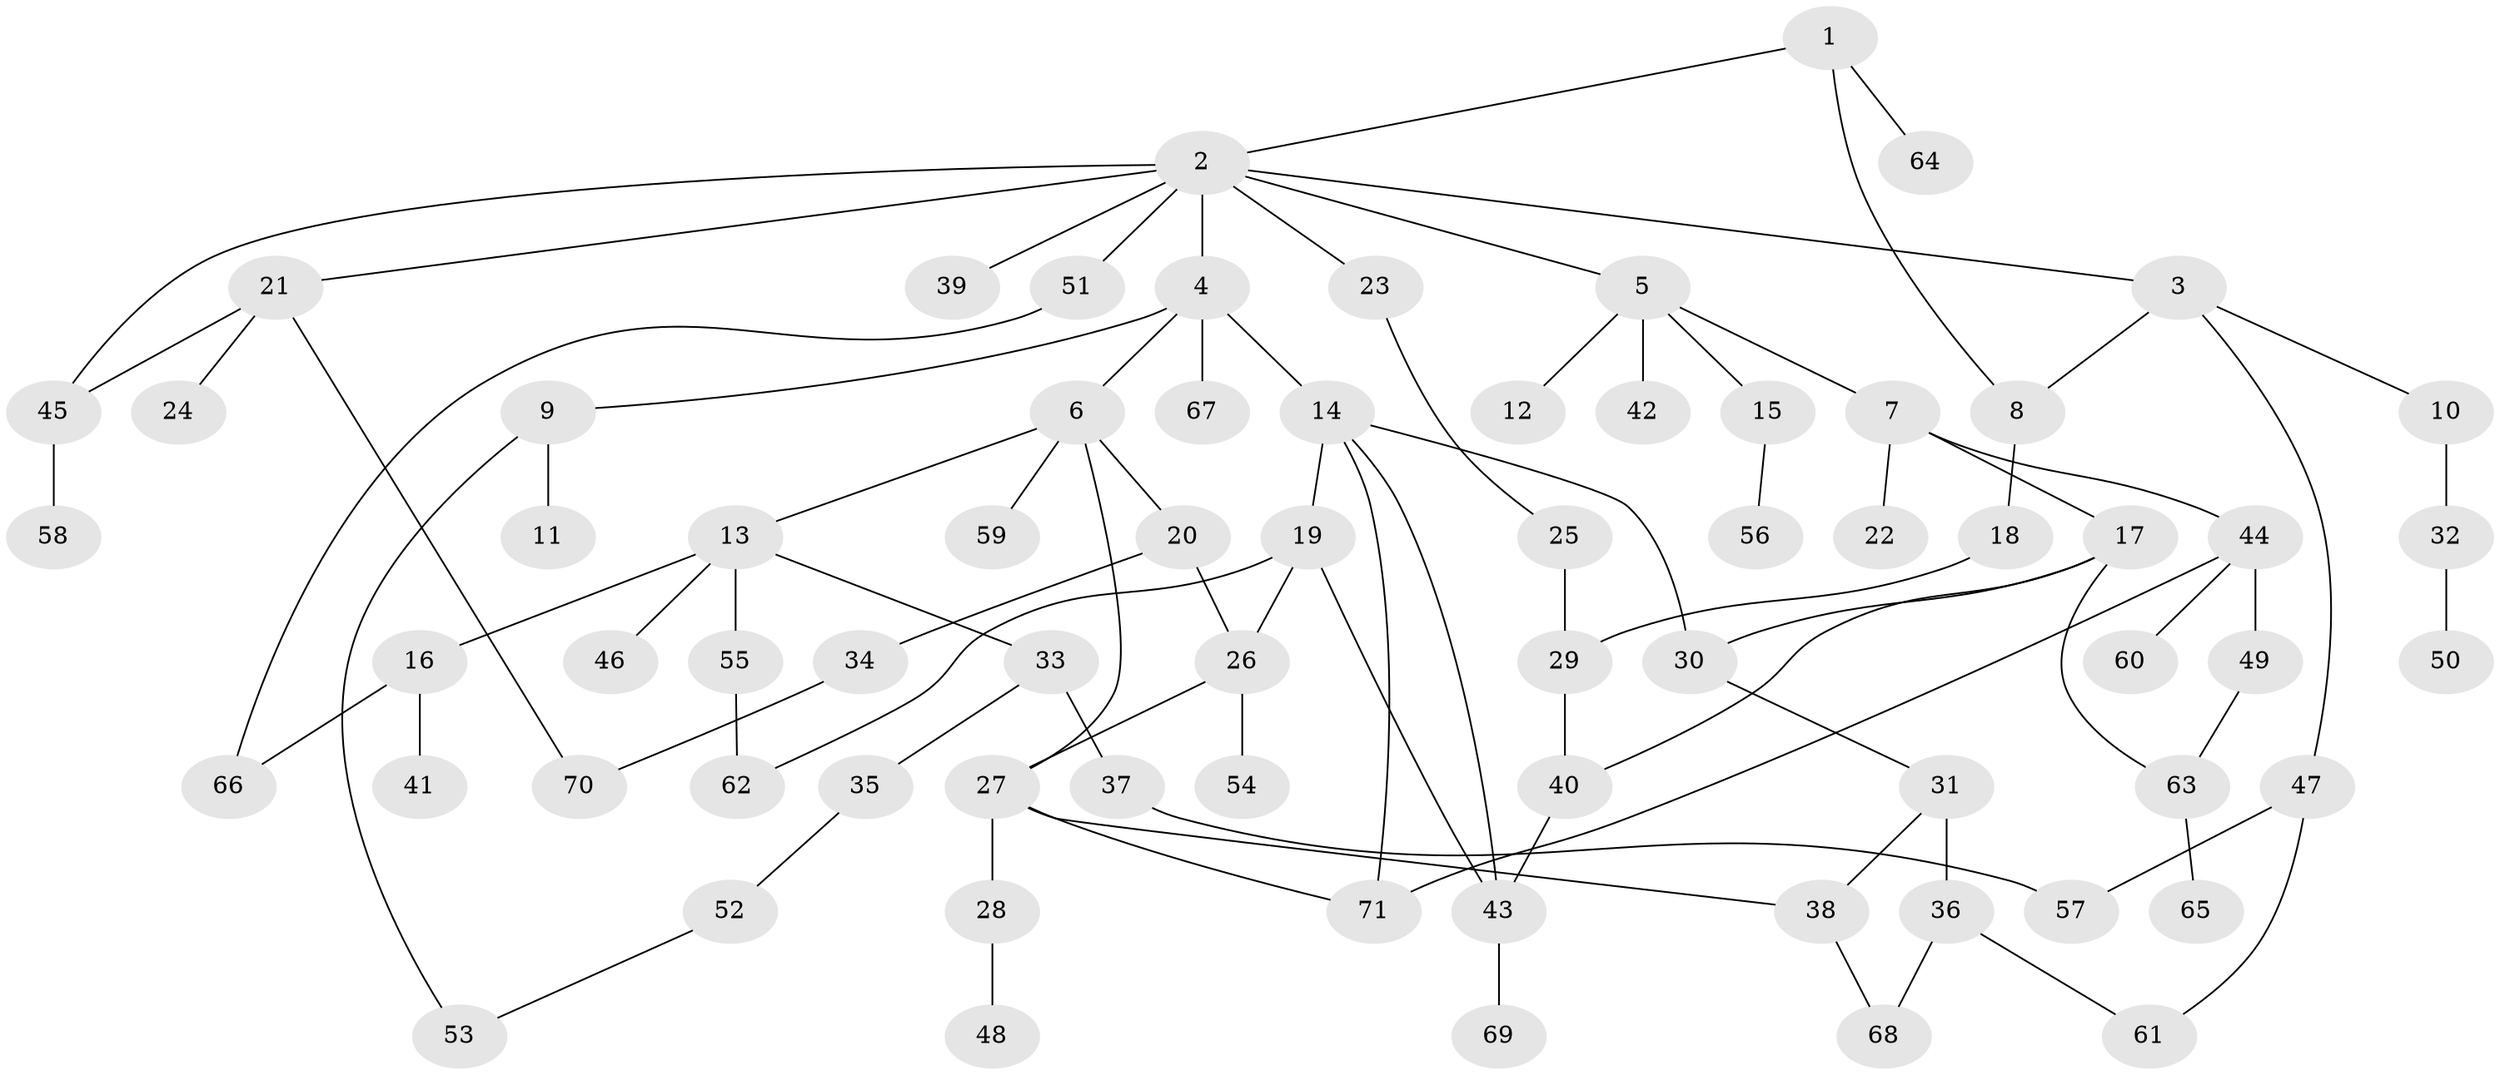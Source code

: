 // coarse degree distribution, {2: 0.32558139534883723, 9: 0.023255813953488372, 5: 0.046511627906976744, 4: 0.11627906976744186, 6: 0.09302325581395349, 1: 0.27906976744186046, 3: 0.11627906976744186}
// Generated by graph-tools (version 1.1) at 2025/23/03/03/25 07:23:33]
// undirected, 71 vertices, 90 edges
graph export_dot {
graph [start="1"]
  node [color=gray90,style=filled];
  1;
  2;
  3;
  4;
  5;
  6;
  7;
  8;
  9;
  10;
  11;
  12;
  13;
  14;
  15;
  16;
  17;
  18;
  19;
  20;
  21;
  22;
  23;
  24;
  25;
  26;
  27;
  28;
  29;
  30;
  31;
  32;
  33;
  34;
  35;
  36;
  37;
  38;
  39;
  40;
  41;
  42;
  43;
  44;
  45;
  46;
  47;
  48;
  49;
  50;
  51;
  52;
  53;
  54;
  55;
  56;
  57;
  58;
  59;
  60;
  61;
  62;
  63;
  64;
  65;
  66;
  67;
  68;
  69;
  70;
  71;
  1 -- 2;
  1 -- 8;
  1 -- 64;
  2 -- 3;
  2 -- 4;
  2 -- 5;
  2 -- 21;
  2 -- 23;
  2 -- 39;
  2 -- 51;
  2 -- 45;
  3 -- 10;
  3 -- 47;
  3 -- 8;
  4 -- 6;
  4 -- 9;
  4 -- 14;
  4 -- 67;
  5 -- 7;
  5 -- 12;
  5 -- 15;
  5 -- 42;
  6 -- 13;
  6 -- 20;
  6 -- 59;
  6 -- 27;
  7 -- 17;
  7 -- 22;
  7 -- 44;
  8 -- 18;
  9 -- 11;
  9 -- 53;
  10 -- 32;
  13 -- 16;
  13 -- 33;
  13 -- 46;
  13 -- 55;
  14 -- 19;
  14 -- 43;
  14 -- 30;
  14 -- 71;
  15 -- 56;
  16 -- 41;
  16 -- 66;
  17 -- 30;
  17 -- 40;
  17 -- 63;
  18 -- 29;
  19 -- 43;
  19 -- 62;
  19 -- 26;
  20 -- 26;
  20 -- 34;
  21 -- 24;
  21 -- 45;
  21 -- 70;
  23 -- 25;
  25 -- 29;
  26 -- 27;
  26 -- 54;
  27 -- 28;
  27 -- 38;
  27 -- 71;
  28 -- 48;
  29 -- 40;
  30 -- 31;
  31 -- 36;
  31 -- 38;
  32 -- 50;
  33 -- 35;
  33 -- 37;
  34 -- 70;
  35 -- 52;
  36 -- 68;
  36 -- 61;
  37 -- 57;
  38 -- 68;
  40 -- 43;
  43 -- 69;
  44 -- 49;
  44 -- 60;
  44 -- 71;
  45 -- 58;
  47 -- 57;
  47 -- 61;
  49 -- 63;
  51 -- 66;
  52 -- 53;
  55 -- 62;
  63 -- 65;
}

